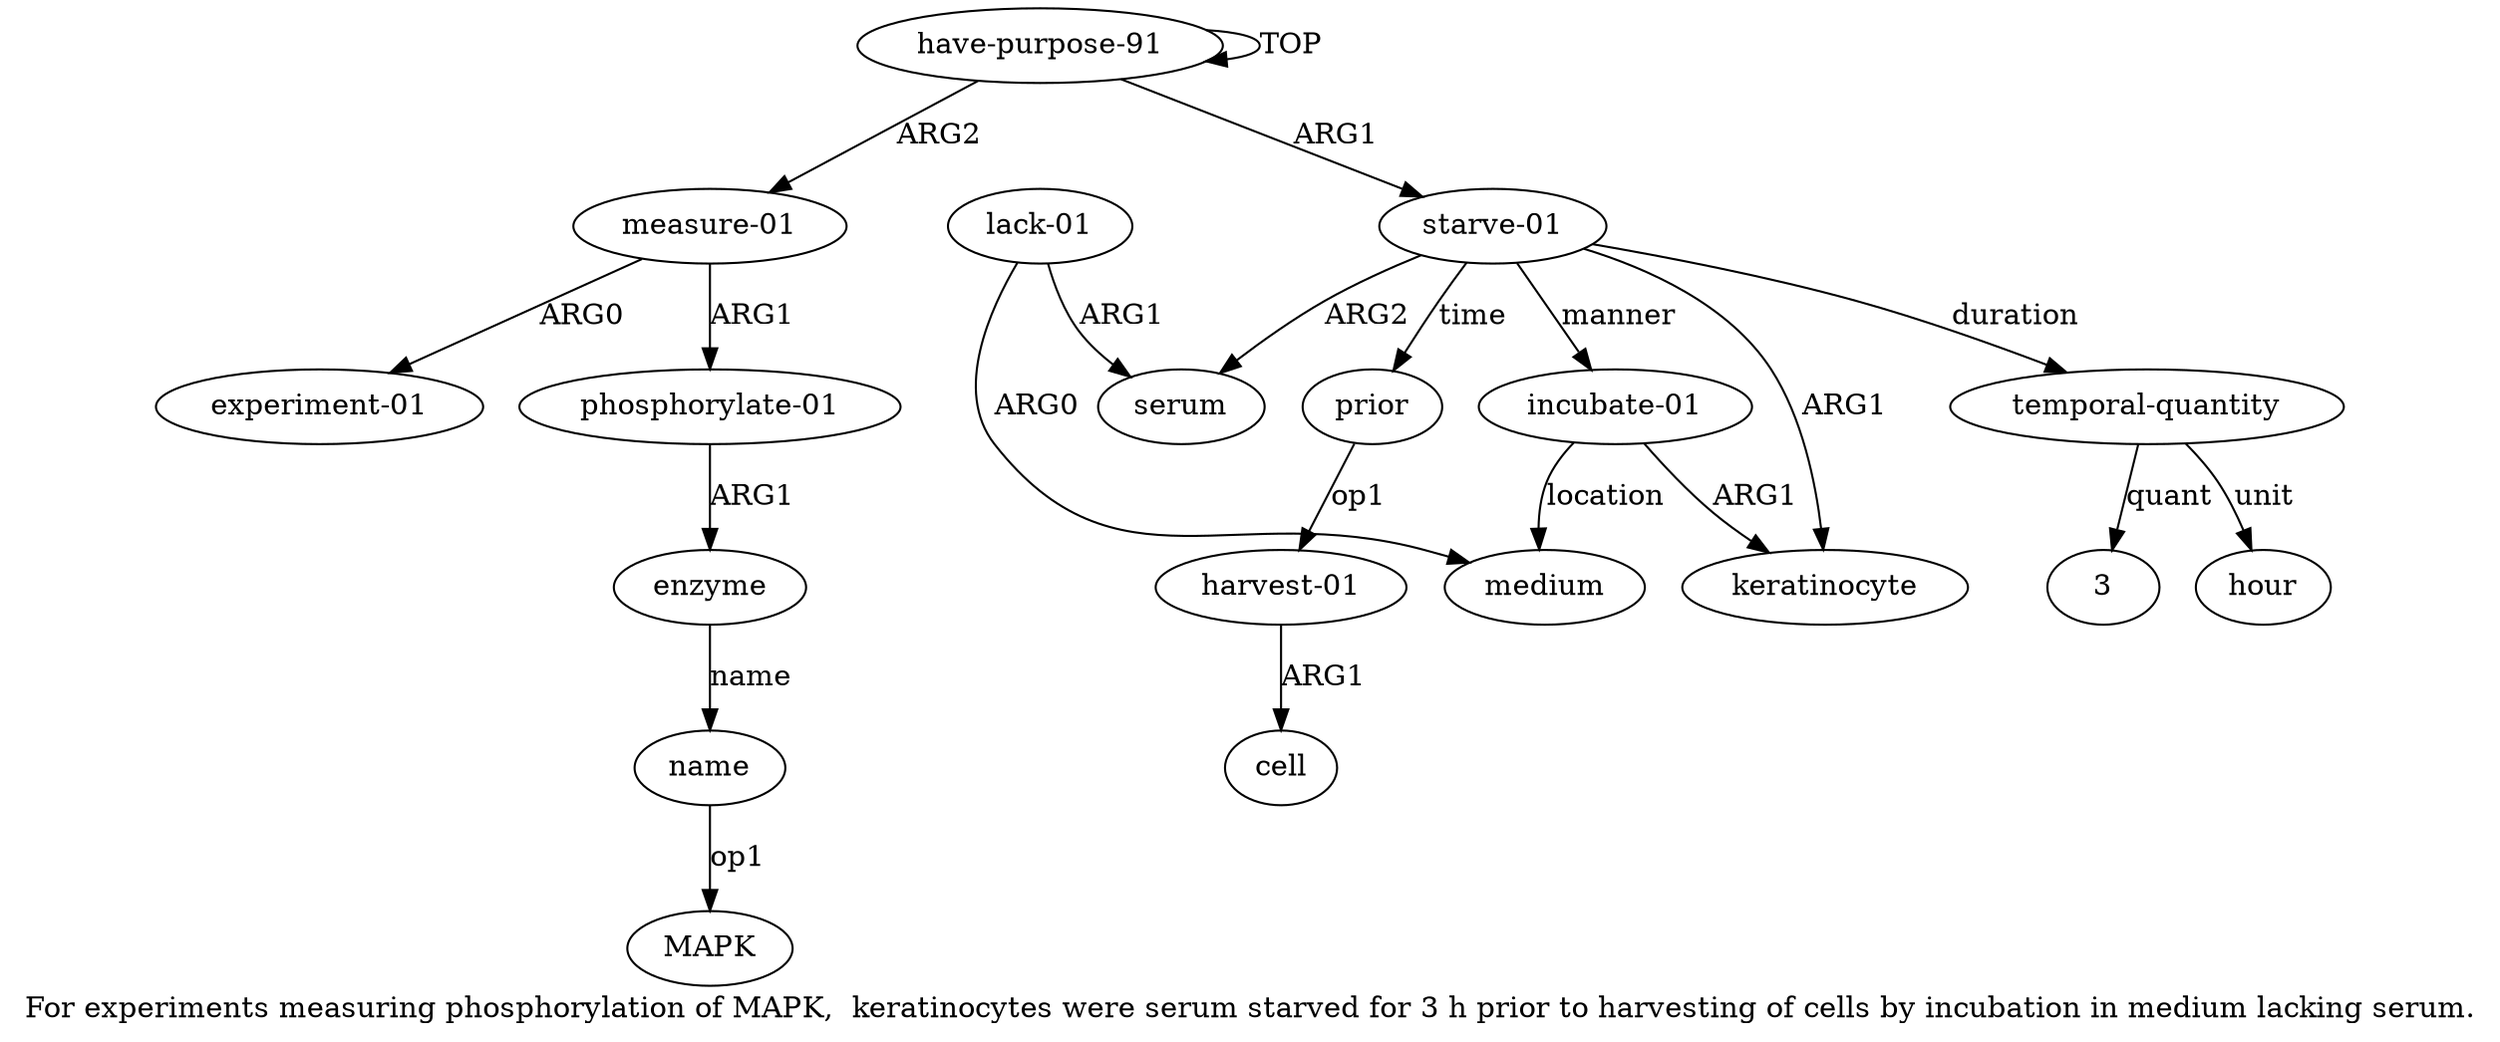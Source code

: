 digraph  {
	graph [label="For experiments measuring phosphorylation of MAPK,  keratinocytes were serum starved for 3 h prior to harvesting of cells by incubation \
in medium lacking serum."];
	node [label="\N"];
	a15	 [color=black,
		gold_ind=15,
		gold_label=enzyme,
		label=enzyme,
		test_ind=15,
		test_label=enzyme];
	a16	 [color=black,
		gold_ind=16,
		gold_label=name,
		label=name,
		test_ind=16,
		test_label=name];
	a15 -> a16 [key=0,
	color=black,
	gold_label=name,
	label=name,
	test_label=name];
a14 [color=black,
	gold_ind=14,
	gold_label="phosphorylate-01",
	label="phosphorylate-01",
	test_ind=14,
	test_label="phosphorylate-01"];
a14 -> a15 [key=0,
color=black,
gold_label=ARG1,
label=ARG1,
test_label=ARG1];
"a16 MAPK" [color=black,
gold_ind=-1,
gold_label=MAPK,
label=MAPK,
test_ind=-1,
test_label=MAPK];
a16 -> "a16 MAPK" [key=0,
color=black,
gold_label=op1,
label=op1,
test_label=op1];
a11 [color=black,
gold_ind=11,
gold_label="lack-01",
label="lack-01",
test_ind=11,
test_label="lack-01"];
a10 [color=black,
gold_ind=10,
gold_label=medium,
label=medium,
test_ind=10,
test_label=medium];
a11 -> a10 [key=0,
color=black,
gold_label=ARG0,
label=ARG0,
test_label=ARG0];
a3 [color=black,
gold_ind=3,
gold_label=serum,
label=serum,
test_ind=3,
test_label=serum];
a11 -> a3 [key=0,
color=black,
gold_label=ARG1,
label=ARG1,
test_label=ARG1];
a13 [color=black,
gold_ind=13,
gold_label="experiment-01",
label="experiment-01",
test_ind=13,
test_label="experiment-01"];
a12 [color=black,
gold_ind=12,
gold_label="measure-01",
label="measure-01",
test_ind=12,
test_label="measure-01"];
a12 -> a14 [key=0,
color=black,
gold_label=ARG1,
label=ARG1,
test_label=ARG1];
a12 -> a13 [key=0,
color=black,
gold_label=ARG0,
label=ARG0,
test_label=ARG0];
"a4 3" [color=black,
gold_ind=-1,
gold_label=3,
label=3,
test_ind=-1,
test_label=3];
a1 [color=black,
gold_ind=1,
gold_label="starve-01",
label="starve-01",
test_ind=1,
test_label="starve-01"];
a1 -> a3 [key=0,
color=black,
gold_label=ARG2,
label=ARG2,
test_label=ARG2];
a2 [color=black,
gold_ind=2,
gold_label=keratinocyte,
label=keratinocyte,
test_ind=2,
test_label=keratinocyte];
a1 -> a2 [key=0,
color=black,
gold_label=ARG1,
label=ARG1,
test_label=ARG1];
a4 [color=black,
gold_ind=4,
gold_label="temporal-quantity",
label="temporal-quantity",
test_ind=4,
test_label="temporal-quantity"];
a1 -> a4 [key=0,
color=black,
gold_label=duration,
label=duration,
test_label=duration];
a6 [color=black,
gold_ind=6,
gold_label=prior,
label=prior,
test_ind=6,
test_label=prior];
a1 -> a6 [key=0,
color=black,
gold_label=time,
label=time,
test_label=time];
a9 [color=black,
gold_ind=9,
gold_label="incubate-01",
label="incubate-01",
test_ind=9,
test_label="incubate-01"];
a1 -> a9 [key=0,
color=black,
gold_label=manner,
label=manner,
test_label=manner];
a0 [color=black,
gold_ind=0,
gold_label="have-purpose-91",
label="have-purpose-91",
test_ind=0,
test_label="have-purpose-91"];
a0 -> a12 [key=0,
color=black,
gold_label=ARG2,
label=ARG2,
test_label=ARG2];
a0 -> a1 [key=0,
color=black,
gold_label=ARG1,
label=ARG1,
test_label=ARG1];
a0 -> a0 [key=0,
color=black,
gold_label=TOP,
label=TOP,
test_label=TOP];
a5 [color=black,
gold_ind=5,
gold_label=hour,
label=hour,
test_ind=5,
test_label=hour];
a4 -> "a4 3" [key=0,
color=black,
gold_label=quant,
label=quant,
test_label=quant];
a4 -> a5 [key=0,
color=black,
gold_label=unit,
label=unit,
test_label=unit];
a7 [color=black,
gold_ind=7,
gold_label="harvest-01",
label="harvest-01",
test_ind=7,
test_label="harvest-01"];
a8 [color=black,
gold_ind=8,
gold_label=cell,
label=cell,
test_ind=8,
test_label=cell];
a7 -> a8 [key=0,
color=black,
gold_label=ARG1,
label=ARG1,
test_label=ARG1];
a6 -> a7 [key=0,
color=black,
gold_label=op1,
label=op1,
test_label=op1];
a9 -> a10 [key=0,
color=black,
gold_label=location,
label=location,
test_label=location];
a9 -> a2 [key=0,
color=black,
gold_label=ARG1,
label=ARG1,
test_label=ARG1];
}
